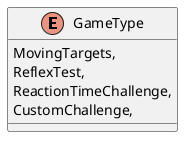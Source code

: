 @startuml
enum GameType {
    MovingTargets,
    ReflexTest,
    ReactionTimeChallenge,
    CustomChallenge,
}
@enduml
